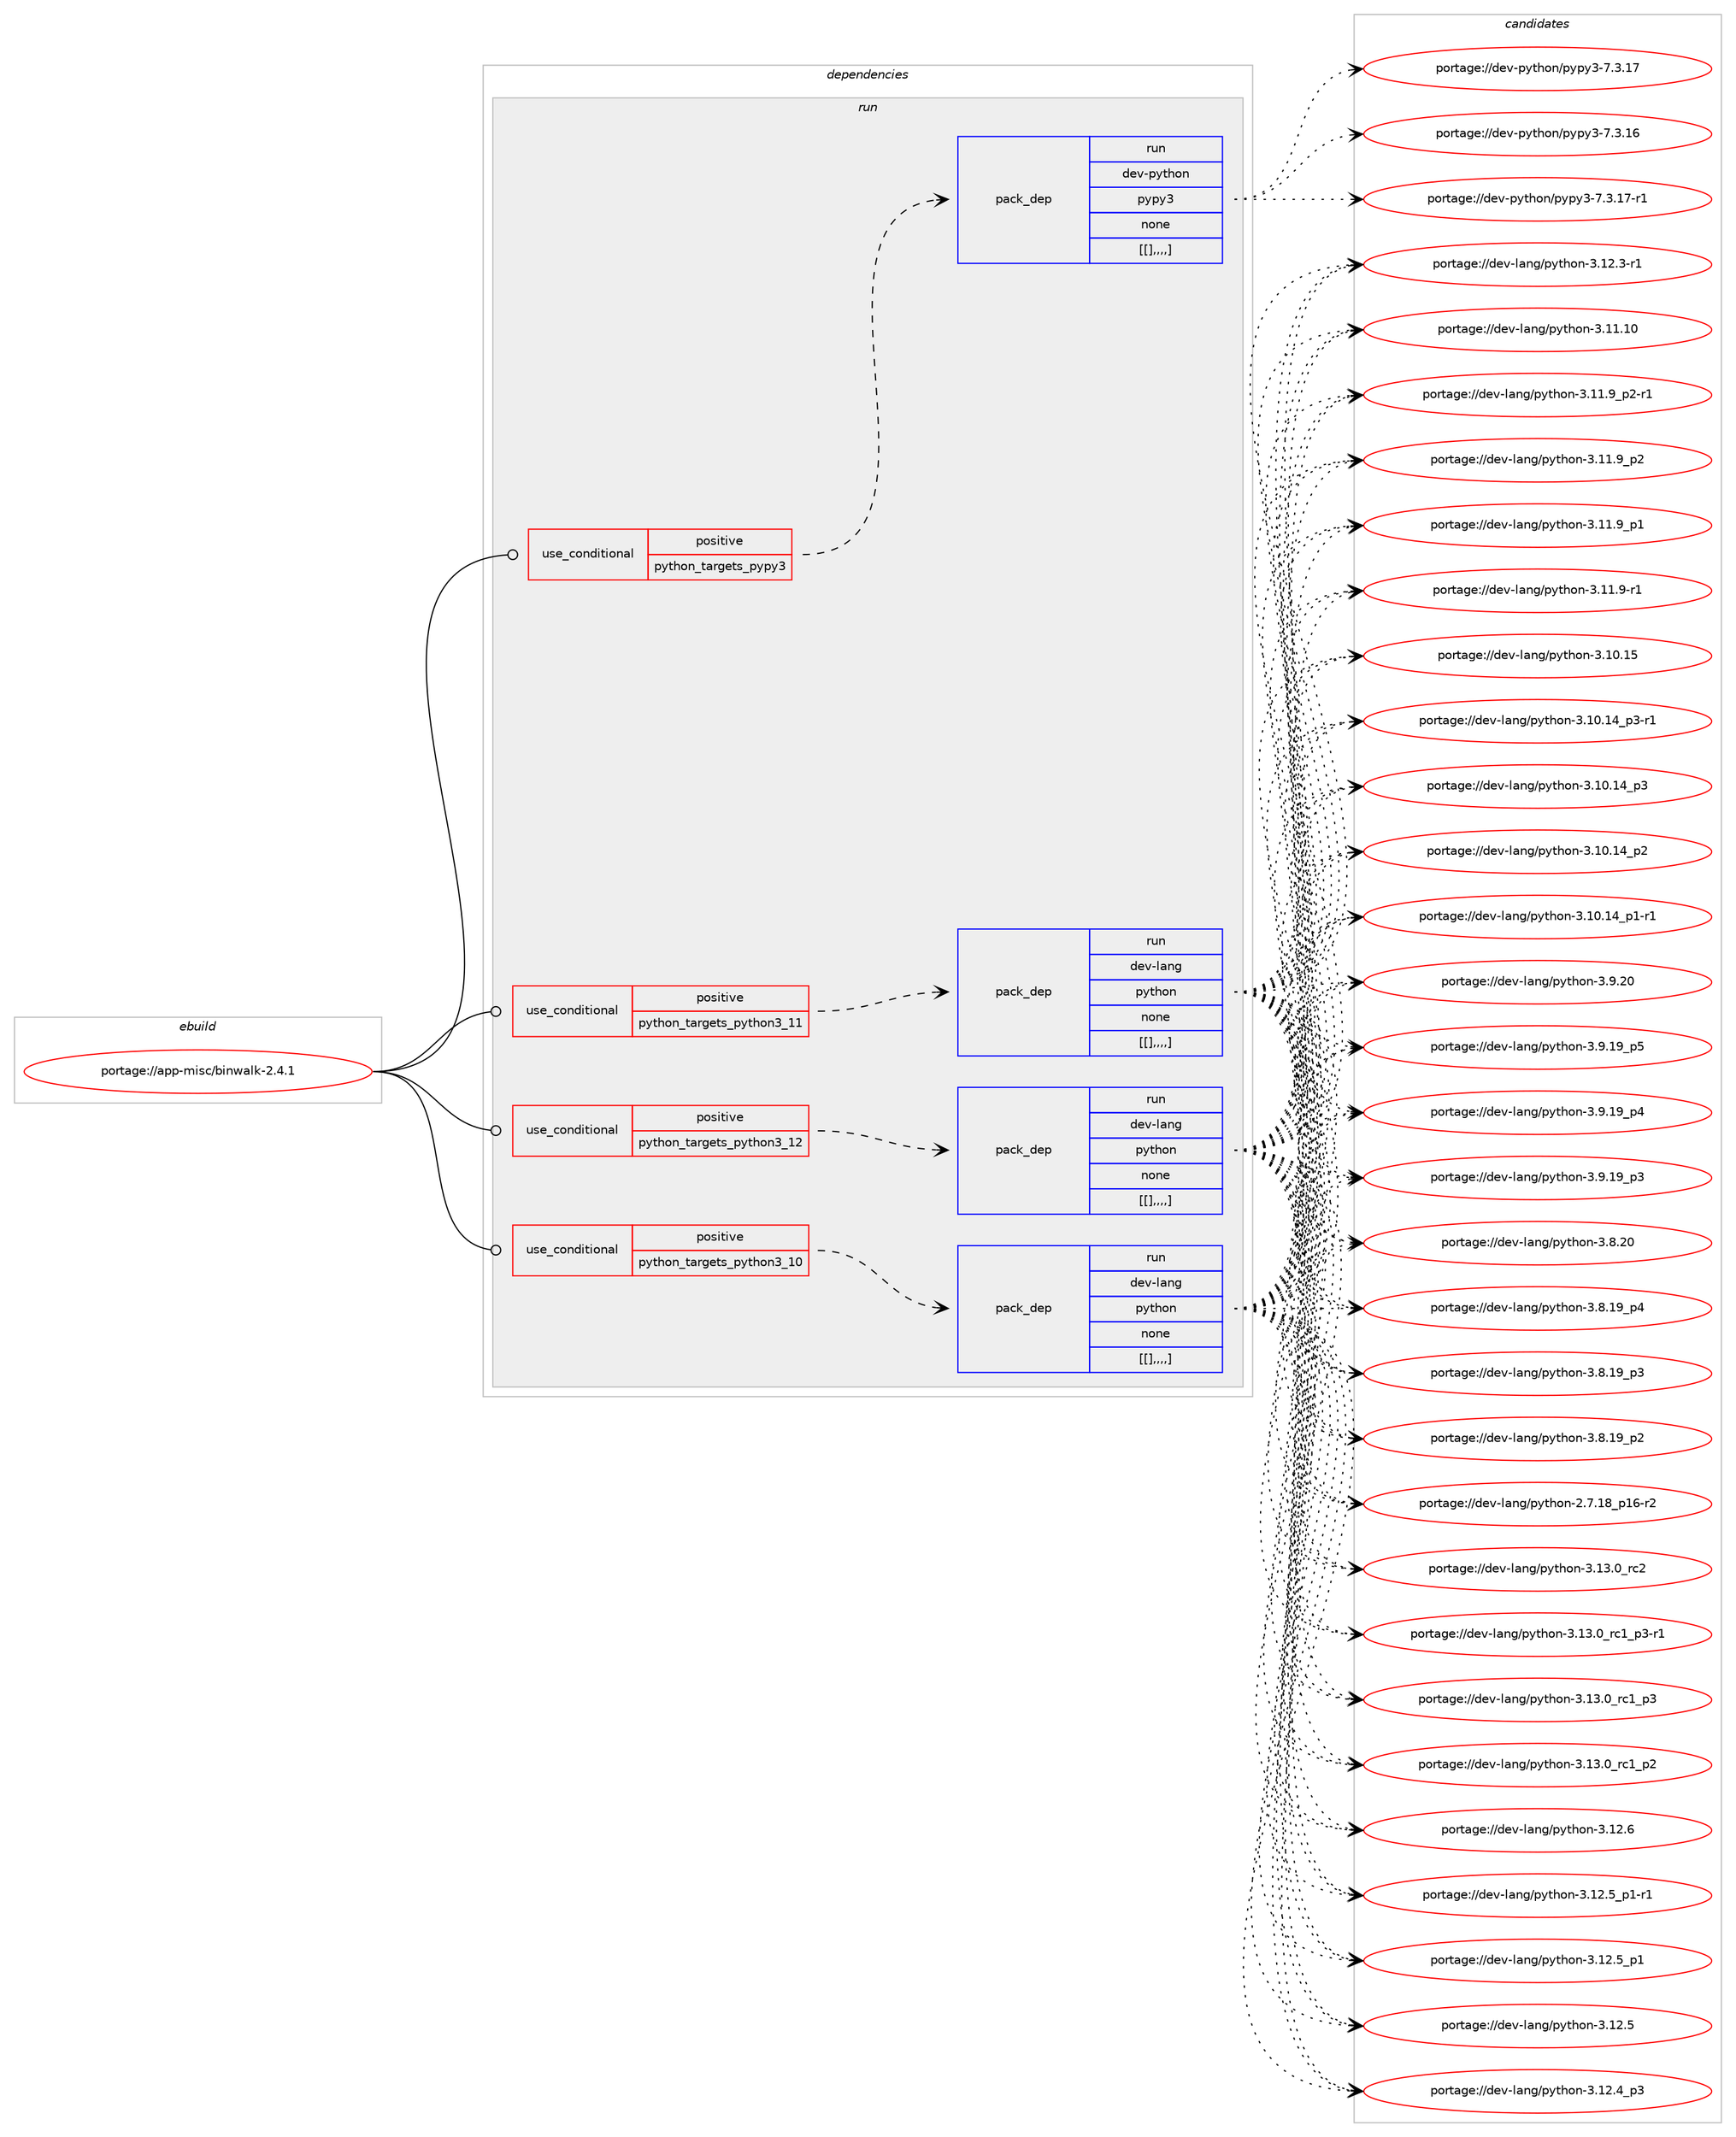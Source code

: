 digraph prolog {

# *************
# Graph options
# *************

newrank=true;
concentrate=true;
compound=true;
graph [rankdir=LR,fontname=Helvetica,fontsize=10,ranksep=1.5];#, ranksep=2.5, nodesep=0.2];
edge  [arrowhead=vee];
node  [fontname=Helvetica,fontsize=10];

# **********
# The ebuild
# **********

subgraph cluster_leftcol {
color=gray;
label=<<i>ebuild</i>>;
id [label="portage://app-misc/binwalk-2.4.1", color=red, width=4, href="../app-misc/binwalk-2.4.1.svg"];
}

# ****************
# The dependencies
# ****************

subgraph cluster_midcol {
color=gray;
label=<<i>dependencies</i>>;
subgraph cluster_compile {
fillcolor="#eeeeee";
style=filled;
label=<<i>compile</i>>;
}
subgraph cluster_compileandrun {
fillcolor="#eeeeee";
style=filled;
label=<<i>compile and run</i>>;
}
subgraph cluster_run {
fillcolor="#eeeeee";
style=filled;
label=<<i>run</i>>;
subgraph cond11732 {
dependency40249 [label=<<TABLE BORDER="0" CELLBORDER="1" CELLSPACING="0" CELLPADDING="4"><TR><TD ROWSPAN="3" CELLPADDING="10">use_conditional</TD></TR><TR><TD>positive</TD></TR><TR><TD>python_targets_pypy3</TD></TR></TABLE>>, shape=none, color=red];
subgraph pack28128 {
dependency40250 [label=<<TABLE BORDER="0" CELLBORDER="1" CELLSPACING="0" CELLPADDING="4" WIDTH="220"><TR><TD ROWSPAN="6" CELLPADDING="30">pack_dep</TD></TR><TR><TD WIDTH="110">run</TD></TR><TR><TD>dev-python</TD></TR><TR><TD>pypy3</TD></TR><TR><TD>none</TD></TR><TR><TD>[[],,,,]</TD></TR></TABLE>>, shape=none, color=blue];
}
dependency40249:e -> dependency40250:w [weight=20,style="dashed",arrowhead="vee"];
}
id:e -> dependency40249:w [weight=20,style="solid",arrowhead="odot"];
subgraph cond11733 {
dependency40251 [label=<<TABLE BORDER="0" CELLBORDER="1" CELLSPACING="0" CELLPADDING="4"><TR><TD ROWSPAN="3" CELLPADDING="10">use_conditional</TD></TR><TR><TD>positive</TD></TR><TR><TD>python_targets_python3_10</TD></TR></TABLE>>, shape=none, color=red];
subgraph pack28129 {
dependency40252 [label=<<TABLE BORDER="0" CELLBORDER="1" CELLSPACING="0" CELLPADDING="4" WIDTH="220"><TR><TD ROWSPAN="6" CELLPADDING="30">pack_dep</TD></TR><TR><TD WIDTH="110">run</TD></TR><TR><TD>dev-lang</TD></TR><TR><TD>python</TD></TR><TR><TD>none</TD></TR><TR><TD>[[],,,,]</TD></TR></TABLE>>, shape=none, color=blue];
}
dependency40251:e -> dependency40252:w [weight=20,style="dashed",arrowhead="vee"];
}
id:e -> dependency40251:w [weight=20,style="solid",arrowhead="odot"];
subgraph cond11734 {
dependency40253 [label=<<TABLE BORDER="0" CELLBORDER="1" CELLSPACING="0" CELLPADDING="4"><TR><TD ROWSPAN="3" CELLPADDING="10">use_conditional</TD></TR><TR><TD>positive</TD></TR><TR><TD>python_targets_python3_11</TD></TR></TABLE>>, shape=none, color=red];
subgraph pack28130 {
dependency40254 [label=<<TABLE BORDER="0" CELLBORDER="1" CELLSPACING="0" CELLPADDING="4" WIDTH="220"><TR><TD ROWSPAN="6" CELLPADDING="30">pack_dep</TD></TR><TR><TD WIDTH="110">run</TD></TR><TR><TD>dev-lang</TD></TR><TR><TD>python</TD></TR><TR><TD>none</TD></TR><TR><TD>[[],,,,]</TD></TR></TABLE>>, shape=none, color=blue];
}
dependency40253:e -> dependency40254:w [weight=20,style="dashed",arrowhead="vee"];
}
id:e -> dependency40253:w [weight=20,style="solid",arrowhead="odot"];
subgraph cond11735 {
dependency40255 [label=<<TABLE BORDER="0" CELLBORDER="1" CELLSPACING="0" CELLPADDING="4"><TR><TD ROWSPAN="3" CELLPADDING="10">use_conditional</TD></TR><TR><TD>positive</TD></TR><TR><TD>python_targets_python3_12</TD></TR></TABLE>>, shape=none, color=red];
subgraph pack28131 {
dependency40256 [label=<<TABLE BORDER="0" CELLBORDER="1" CELLSPACING="0" CELLPADDING="4" WIDTH="220"><TR><TD ROWSPAN="6" CELLPADDING="30">pack_dep</TD></TR><TR><TD WIDTH="110">run</TD></TR><TR><TD>dev-lang</TD></TR><TR><TD>python</TD></TR><TR><TD>none</TD></TR><TR><TD>[[],,,,]</TD></TR></TABLE>>, shape=none, color=blue];
}
dependency40255:e -> dependency40256:w [weight=20,style="dashed",arrowhead="vee"];
}
id:e -> dependency40255:w [weight=20,style="solid",arrowhead="odot"];
}
}

# **************
# The candidates
# **************

subgraph cluster_choices {
rank=same;
color=gray;
label=<<i>candidates</i>>;

subgraph choice28128 {
color=black;
nodesep=1;
choice100101118451121211161041111104711212111212151455546514649554511449 [label="portage://dev-python/pypy3-7.3.17-r1", color=red, width=4,href="../dev-python/pypy3-7.3.17-r1.svg"];
choice10010111845112121116104111110471121211121215145554651464955 [label="portage://dev-python/pypy3-7.3.17", color=red, width=4,href="../dev-python/pypy3-7.3.17.svg"];
choice10010111845112121116104111110471121211121215145554651464954 [label="portage://dev-python/pypy3-7.3.16", color=red, width=4,href="../dev-python/pypy3-7.3.16.svg"];
dependency40250:e -> choice100101118451121211161041111104711212111212151455546514649554511449:w [style=dotted,weight="100"];
dependency40250:e -> choice10010111845112121116104111110471121211121215145554651464955:w [style=dotted,weight="100"];
dependency40250:e -> choice10010111845112121116104111110471121211121215145554651464954:w [style=dotted,weight="100"];
}
subgraph choice28129 {
color=black;
nodesep=1;
choice10010111845108971101034711212111610411111045514649514648951149950 [label="portage://dev-lang/python-3.13.0_rc2", color=red, width=4,href="../dev-lang/python-3.13.0_rc2.svg"];
choice1001011184510897110103471121211161041111104551464951464895114994995112514511449 [label="portage://dev-lang/python-3.13.0_rc1_p3-r1", color=red, width=4,href="../dev-lang/python-3.13.0_rc1_p3-r1.svg"];
choice100101118451089711010347112121116104111110455146495146489511499499511251 [label="portage://dev-lang/python-3.13.0_rc1_p3", color=red, width=4,href="../dev-lang/python-3.13.0_rc1_p3.svg"];
choice100101118451089711010347112121116104111110455146495146489511499499511250 [label="portage://dev-lang/python-3.13.0_rc1_p2", color=red, width=4,href="../dev-lang/python-3.13.0_rc1_p2.svg"];
choice10010111845108971101034711212111610411111045514649504654 [label="portage://dev-lang/python-3.12.6", color=red, width=4,href="../dev-lang/python-3.12.6.svg"];
choice1001011184510897110103471121211161041111104551464950465395112494511449 [label="portage://dev-lang/python-3.12.5_p1-r1", color=red, width=4,href="../dev-lang/python-3.12.5_p1-r1.svg"];
choice100101118451089711010347112121116104111110455146495046539511249 [label="portage://dev-lang/python-3.12.5_p1", color=red, width=4,href="../dev-lang/python-3.12.5_p1.svg"];
choice10010111845108971101034711212111610411111045514649504653 [label="portage://dev-lang/python-3.12.5", color=red, width=4,href="../dev-lang/python-3.12.5.svg"];
choice100101118451089711010347112121116104111110455146495046529511251 [label="portage://dev-lang/python-3.12.4_p3", color=red, width=4,href="../dev-lang/python-3.12.4_p3.svg"];
choice100101118451089711010347112121116104111110455146495046514511449 [label="portage://dev-lang/python-3.12.3-r1", color=red, width=4,href="../dev-lang/python-3.12.3-r1.svg"];
choice1001011184510897110103471121211161041111104551464949464948 [label="portage://dev-lang/python-3.11.10", color=red, width=4,href="../dev-lang/python-3.11.10.svg"];
choice1001011184510897110103471121211161041111104551464949465795112504511449 [label="portage://dev-lang/python-3.11.9_p2-r1", color=red, width=4,href="../dev-lang/python-3.11.9_p2-r1.svg"];
choice100101118451089711010347112121116104111110455146494946579511250 [label="portage://dev-lang/python-3.11.9_p2", color=red, width=4,href="../dev-lang/python-3.11.9_p2.svg"];
choice100101118451089711010347112121116104111110455146494946579511249 [label="portage://dev-lang/python-3.11.9_p1", color=red, width=4,href="../dev-lang/python-3.11.9_p1.svg"];
choice100101118451089711010347112121116104111110455146494946574511449 [label="portage://dev-lang/python-3.11.9-r1", color=red, width=4,href="../dev-lang/python-3.11.9-r1.svg"];
choice1001011184510897110103471121211161041111104551464948464953 [label="portage://dev-lang/python-3.10.15", color=red, width=4,href="../dev-lang/python-3.10.15.svg"];
choice100101118451089711010347112121116104111110455146494846495295112514511449 [label="portage://dev-lang/python-3.10.14_p3-r1", color=red, width=4,href="../dev-lang/python-3.10.14_p3-r1.svg"];
choice10010111845108971101034711212111610411111045514649484649529511251 [label="portage://dev-lang/python-3.10.14_p3", color=red, width=4,href="../dev-lang/python-3.10.14_p3.svg"];
choice10010111845108971101034711212111610411111045514649484649529511250 [label="portage://dev-lang/python-3.10.14_p2", color=red, width=4,href="../dev-lang/python-3.10.14_p2.svg"];
choice100101118451089711010347112121116104111110455146494846495295112494511449 [label="portage://dev-lang/python-3.10.14_p1-r1", color=red, width=4,href="../dev-lang/python-3.10.14_p1-r1.svg"];
choice10010111845108971101034711212111610411111045514657465048 [label="portage://dev-lang/python-3.9.20", color=red, width=4,href="../dev-lang/python-3.9.20.svg"];
choice100101118451089711010347112121116104111110455146574649579511253 [label="portage://dev-lang/python-3.9.19_p5", color=red, width=4,href="../dev-lang/python-3.9.19_p5.svg"];
choice100101118451089711010347112121116104111110455146574649579511252 [label="portage://dev-lang/python-3.9.19_p4", color=red, width=4,href="../dev-lang/python-3.9.19_p4.svg"];
choice100101118451089711010347112121116104111110455146574649579511251 [label="portage://dev-lang/python-3.9.19_p3", color=red, width=4,href="../dev-lang/python-3.9.19_p3.svg"];
choice10010111845108971101034711212111610411111045514656465048 [label="portage://dev-lang/python-3.8.20", color=red, width=4,href="../dev-lang/python-3.8.20.svg"];
choice100101118451089711010347112121116104111110455146564649579511252 [label="portage://dev-lang/python-3.8.19_p4", color=red, width=4,href="../dev-lang/python-3.8.19_p4.svg"];
choice100101118451089711010347112121116104111110455146564649579511251 [label="portage://dev-lang/python-3.8.19_p3", color=red, width=4,href="../dev-lang/python-3.8.19_p3.svg"];
choice100101118451089711010347112121116104111110455146564649579511250 [label="portage://dev-lang/python-3.8.19_p2", color=red, width=4,href="../dev-lang/python-3.8.19_p2.svg"];
choice100101118451089711010347112121116104111110455046554649569511249544511450 [label="portage://dev-lang/python-2.7.18_p16-r2", color=red, width=4,href="../dev-lang/python-2.7.18_p16-r2.svg"];
dependency40252:e -> choice10010111845108971101034711212111610411111045514649514648951149950:w [style=dotted,weight="100"];
dependency40252:e -> choice1001011184510897110103471121211161041111104551464951464895114994995112514511449:w [style=dotted,weight="100"];
dependency40252:e -> choice100101118451089711010347112121116104111110455146495146489511499499511251:w [style=dotted,weight="100"];
dependency40252:e -> choice100101118451089711010347112121116104111110455146495146489511499499511250:w [style=dotted,weight="100"];
dependency40252:e -> choice10010111845108971101034711212111610411111045514649504654:w [style=dotted,weight="100"];
dependency40252:e -> choice1001011184510897110103471121211161041111104551464950465395112494511449:w [style=dotted,weight="100"];
dependency40252:e -> choice100101118451089711010347112121116104111110455146495046539511249:w [style=dotted,weight="100"];
dependency40252:e -> choice10010111845108971101034711212111610411111045514649504653:w [style=dotted,weight="100"];
dependency40252:e -> choice100101118451089711010347112121116104111110455146495046529511251:w [style=dotted,weight="100"];
dependency40252:e -> choice100101118451089711010347112121116104111110455146495046514511449:w [style=dotted,weight="100"];
dependency40252:e -> choice1001011184510897110103471121211161041111104551464949464948:w [style=dotted,weight="100"];
dependency40252:e -> choice1001011184510897110103471121211161041111104551464949465795112504511449:w [style=dotted,weight="100"];
dependency40252:e -> choice100101118451089711010347112121116104111110455146494946579511250:w [style=dotted,weight="100"];
dependency40252:e -> choice100101118451089711010347112121116104111110455146494946579511249:w [style=dotted,weight="100"];
dependency40252:e -> choice100101118451089711010347112121116104111110455146494946574511449:w [style=dotted,weight="100"];
dependency40252:e -> choice1001011184510897110103471121211161041111104551464948464953:w [style=dotted,weight="100"];
dependency40252:e -> choice100101118451089711010347112121116104111110455146494846495295112514511449:w [style=dotted,weight="100"];
dependency40252:e -> choice10010111845108971101034711212111610411111045514649484649529511251:w [style=dotted,weight="100"];
dependency40252:e -> choice10010111845108971101034711212111610411111045514649484649529511250:w [style=dotted,weight="100"];
dependency40252:e -> choice100101118451089711010347112121116104111110455146494846495295112494511449:w [style=dotted,weight="100"];
dependency40252:e -> choice10010111845108971101034711212111610411111045514657465048:w [style=dotted,weight="100"];
dependency40252:e -> choice100101118451089711010347112121116104111110455146574649579511253:w [style=dotted,weight="100"];
dependency40252:e -> choice100101118451089711010347112121116104111110455146574649579511252:w [style=dotted,weight="100"];
dependency40252:e -> choice100101118451089711010347112121116104111110455146574649579511251:w [style=dotted,weight="100"];
dependency40252:e -> choice10010111845108971101034711212111610411111045514656465048:w [style=dotted,weight="100"];
dependency40252:e -> choice100101118451089711010347112121116104111110455146564649579511252:w [style=dotted,weight="100"];
dependency40252:e -> choice100101118451089711010347112121116104111110455146564649579511251:w [style=dotted,weight="100"];
dependency40252:e -> choice100101118451089711010347112121116104111110455146564649579511250:w [style=dotted,weight="100"];
dependency40252:e -> choice100101118451089711010347112121116104111110455046554649569511249544511450:w [style=dotted,weight="100"];
}
subgraph choice28130 {
color=black;
nodesep=1;
choice10010111845108971101034711212111610411111045514649514648951149950 [label="portage://dev-lang/python-3.13.0_rc2", color=red, width=4,href="../dev-lang/python-3.13.0_rc2.svg"];
choice1001011184510897110103471121211161041111104551464951464895114994995112514511449 [label="portage://dev-lang/python-3.13.0_rc1_p3-r1", color=red, width=4,href="../dev-lang/python-3.13.0_rc1_p3-r1.svg"];
choice100101118451089711010347112121116104111110455146495146489511499499511251 [label="portage://dev-lang/python-3.13.0_rc1_p3", color=red, width=4,href="../dev-lang/python-3.13.0_rc1_p3.svg"];
choice100101118451089711010347112121116104111110455146495146489511499499511250 [label="portage://dev-lang/python-3.13.0_rc1_p2", color=red, width=4,href="../dev-lang/python-3.13.0_rc1_p2.svg"];
choice10010111845108971101034711212111610411111045514649504654 [label="portage://dev-lang/python-3.12.6", color=red, width=4,href="../dev-lang/python-3.12.6.svg"];
choice1001011184510897110103471121211161041111104551464950465395112494511449 [label="portage://dev-lang/python-3.12.5_p1-r1", color=red, width=4,href="../dev-lang/python-3.12.5_p1-r1.svg"];
choice100101118451089711010347112121116104111110455146495046539511249 [label="portage://dev-lang/python-3.12.5_p1", color=red, width=4,href="../dev-lang/python-3.12.5_p1.svg"];
choice10010111845108971101034711212111610411111045514649504653 [label="portage://dev-lang/python-3.12.5", color=red, width=4,href="../dev-lang/python-3.12.5.svg"];
choice100101118451089711010347112121116104111110455146495046529511251 [label="portage://dev-lang/python-3.12.4_p3", color=red, width=4,href="../dev-lang/python-3.12.4_p3.svg"];
choice100101118451089711010347112121116104111110455146495046514511449 [label="portage://dev-lang/python-3.12.3-r1", color=red, width=4,href="../dev-lang/python-3.12.3-r1.svg"];
choice1001011184510897110103471121211161041111104551464949464948 [label="portage://dev-lang/python-3.11.10", color=red, width=4,href="../dev-lang/python-3.11.10.svg"];
choice1001011184510897110103471121211161041111104551464949465795112504511449 [label="portage://dev-lang/python-3.11.9_p2-r1", color=red, width=4,href="../dev-lang/python-3.11.9_p2-r1.svg"];
choice100101118451089711010347112121116104111110455146494946579511250 [label="portage://dev-lang/python-3.11.9_p2", color=red, width=4,href="../dev-lang/python-3.11.9_p2.svg"];
choice100101118451089711010347112121116104111110455146494946579511249 [label="portage://dev-lang/python-3.11.9_p1", color=red, width=4,href="../dev-lang/python-3.11.9_p1.svg"];
choice100101118451089711010347112121116104111110455146494946574511449 [label="portage://dev-lang/python-3.11.9-r1", color=red, width=4,href="../dev-lang/python-3.11.9-r1.svg"];
choice1001011184510897110103471121211161041111104551464948464953 [label="portage://dev-lang/python-3.10.15", color=red, width=4,href="../dev-lang/python-3.10.15.svg"];
choice100101118451089711010347112121116104111110455146494846495295112514511449 [label="portage://dev-lang/python-3.10.14_p3-r1", color=red, width=4,href="../dev-lang/python-3.10.14_p3-r1.svg"];
choice10010111845108971101034711212111610411111045514649484649529511251 [label="portage://dev-lang/python-3.10.14_p3", color=red, width=4,href="../dev-lang/python-3.10.14_p3.svg"];
choice10010111845108971101034711212111610411111045514649484649529511250 [label="portage://dev-lang/python-3.10.14_p2", color=red, width=4,href="../dev-lang/python-3.10.14_p2.svg"];
choice100101118451089711010347112121116104111110455146494846495295112494511449 [label="portage://dev-lang/python-3.10.14_p1-r1", color=red, width=4,href="../dev-lang/python-3.10.14_p1-r1.svg"];
choice10010111845108971101034711212111610411111045514657465048 [label="portage://dev-lang/python-3.9.20", color=red, width=4,href="../dev-lang/python-3.9.20.svg"];
choice100101118451089711010347112121116104111110455146574649579511253 [label="portage://dev-lang/python-3.9.19_p5", color=red, width=4,href="../dev-lang/python-3.9.19_p5.svg"];
choice100101118451089711010347112121116104111110455146574649579511252 [label="portage://dev-lang/python-3.9.19_p4", color=red, width=4,href="../dev-lang/python-3.9.19_p4.svg"];
choice100101118451089711010347112121116104111110455146574649579511251 [label="portage://dev-lang/python-3.9.19_p3", color=red, width=4,href="../dev-lang/python-3.9.19_p3.svg"];
choice10010111845108971101034711212111610411111045514656465048 [label="portage://dev-lang/python-3.8.20", color=red, width=4,href="../dev-lang/python-3.8.20.svg"];
choice100101118451089711010347112121116104111110455146564649579511252 [label="portage://dev-lang/python-3.8.19_p4", color=red, width=4,href="../dev-lang/python-3.8.19_p4.svg"];
choice100101118451089711010347112121116104111110455146564649579511251 [label="portage://dev-lang/python-3.8.19_p3", color=red, width=4,href="../dev-lang/python-3.8.19_p3.svg"];
choice100101118451089711010347112121116104111110455146564649579511250 [label="portage://dev-lang/python-3.8.19_p2", color=red, width=4,href="../dev-lang/python-3.8.19_p2.svg"];
choice100101118451089711010347112121116104111110455046554649569511249544511450 [label="portage://dev-lang/python-2.7.18_p16-r2", color=red, width=4,href="../dev-lang/python-2.7.18_p16-r2.svg"];
dependency40254:e -> choice10010111845108971101034711212111610411111045514649514648951149950:w [style=dotted,weight="100"];
dependency40254:e -> choice1001011184510897110103471121211161041111104551464951464895114994995112514511449:w [style=dotted,weight="100"];
dependency40254:e -> choice100101118451089711010347112121116104111110455146495146489511499499511251:w [style=dotted,weight="100"];
dependency40254:e -> choice100101118451089711010347112121116104111110455146495146489511499499511250:w [style=dotted,weight="100"];
dependency40254:e -> choice10010111845108971101034711212111610411111045514649504654:w [style=dotted,weight="100"];
dependency40254:e -> choice1001011184510897110103471121211161041111104551464950465395112494511449:w [style=dotted,weight="100"];
dependency40254:e -> choice100101118451089711010347112121116104111110455146495046539511249:w [style=dotted,weight="100"];
dependency40254:e -> choice10010111845108971101034711212111610411111045514649504653:w [style=dotted,weight="100"];
dependency40254:e -> choice100101118451089711010347112121116104111110455146495046529511251:w [style=dotted,weight="100"];
dependency40254:e -> choice100101118451089711010347112121116104111110455146495046514511449:w [style=dotted,weight="100"];
dependency40254:e -> choice1001011184510897110103471121211161041111104551464949464948:w [style=dotted,weight="100"];
dependency40254:e -> choice1001011184510897110103471121211161041111104551464949465795112504511449:w [style=dotted,weight="100"];
dependency40254:e -> choice100101118451089711010347112121116104111110455146494946579511250:w [style=dotted,weight="100"];
dependency40254:e -> choice100101118451089711010347112121116104111110455146494946579511249:w [style=dotted,weight="100"];
dependency40254:e -> choice100101118451089711010347112121116104111110455146494946574511449:w [style=dotted,weight="100"];
dependency40254:e -> choice1001011184510897110103471121211161041111104551464948464953:w [style=dotted,weight="100"];
dependency40254:e -> choice100101118451089711010347112121116104111110455146494846495295112514511449:w [style=dotted,weight="100"];
dependency40254:e -> choice10010111845108971101034711212111610411111045514649484649529511251:w [style=dotted,weight="100"];
dependency40254:e -> choice10010111845108971101034711212111610411111045514649484649529511250:w [style=dotted,weight="100"];
dependency40254:e -> choice100101118451089711010347112121116104111110455146494846495295112494511449:w [style=dotted,weight="100"];
dependency40254:e -> choice10010111845108971101034711212111610411111045514657465048:w [style=dotted,weight="100"];
dependency40254:e -> choice100101118451089711010347112121116104111110455146574649579511253:w [style=dotted,weight="100"];
dependency40254:e -> choice100101118451089711010347112121116104111110455146574649579511252:w [style=dotted,weight="100"];
dependency40254:e -> choice100101118451089711010347112121116104111110455146574649579511251:w [style=dotted,weight="100"];
dependency40254:e -> choice10010111845108971101034711212111610411111045514656465048:w [style=dotted,weight="100"];
dependency40254:e -> choice100101118451089711010347112121116104111110455146564649579511252:w [style=dotted,weight="100"];
dependency40254:e -> choice100101118451089711010347112121116104111110455146564649579511251:w [style=dotted,weight="100"];
dependency40254:e -> choice100101118451089711010347112121116104111110455146564649579511250:w [style=dotted,weight="100"];
dependency40254:e -> choice100101118451089711010347112121116104111110455046554649569511249544511450:w [style=dotted,weight="100"];
}
subgraph choice28131 {
color=black;
nodesep=1;
choice10010111845108971101034711212111610411111045514649514648951149950 [label="portage://dev-lang/python-3.13.0_rc2", color=red, width=4,href="../dev-lang/python-3.13.0_rc2.svg"];
choice1001011184510897110103471121211161041111104551464951464895114994995112514511449 [label="portage://dev-lang/python-3.13.0_rc1_p3-r1", color=red, width=4,href="../dev-lang/python-3.13.0_rc1_p3-r1.svg"];
choice100101118451089711010347112121116104111110455146495146489511499499511251 [label="portage://dev-lang/python-3.13.0_rc1_p3", color=red, width=4,href="../dev-lang/python-3.13.0_rc1_p3.svg"];
choice100101118451089711010347112121116104111110455146495146489511499499511250 [label="portage://dev-lang/python-3.13.0_rc1_p2", color=red, width=4,href="../dev-lang/python-3.13.0_rc1_p2.svg"];
choice10010111845108971101034711212111610411111045514649504654 [label="portage://dev-lang/python-3.12.6", color=red, width=4,href="../dev-lang/python-3.12.6.svg"];
choice1001011184510897110103471121211161041111104551464950465395112494511449 [label="portage://dev-lang/python-3.12.5_p1-r1", color=red, width=4,href="../dev-lang/python-3.12.5_p1-r1.svg"];
choice100101118451089711010347112121116104111110455146495046539511249 [label="portage://dev-lang/python-3.12.5_p1", color=red, width=4,href="../dev-lang/python-3.12.5_p1.svg"];
choice10010111845108971101034711212111610411111045514649504653 [label="portage://dev-lang/python-3.12.5", color=red, width=4,href="../dev-lang/python-3.12.5.svg"];
choice100101118451089711010347112121116104111110455146495046529511251 [label="portage://dev-lang/python-3.12.4_p3", color=red, width=4,href="../dev-lang/python-3.12.4_p3.svg"];
choice100101118451089711010347112121116104111110455146495046514511449 [label="portage://dev-lang/python-3.12.3-r1", color=red, width=4,href="../dev-lang/python-3.12.3-r1.svg"];
choice1001011184510897110103471121211161041111104551464949464948 [label="portage://dev-lang/python-3.11.10", color=red, width=4,href="../dev-lang/python-3.11.10.svg"];
choice1001011184510897110103471121211161041111104551464949465795112504511449 [label="portage://dev-lang/python-3.11.9_p2-r1", color=red, width=4,href="../dev-lang/python-3.11.9_p2-r1.svg"];
choice100101118451089711010347112121116104111110455146494946579511250 [label="portage://dev-lang/python-3.11.9_p2", color=red, width=4,href="../dev-lang/python-3.11.9_p2.svg"];
choice100101118451089711010347112121116104111110455146494946579511249 [label="portage://dev-lang/python-3.11.9_p1", color=red, width=4,href="../dev-lang/python-3.11.9_p1.svg"];
choice100101118451089711010347112121116104111110455146494946574511449 [label="portage://dev-lang/python-3.11.9-r1", color=red, width=4,href="../dev-lang/python-3.11.9-r1.svg"];
choice1001011184510897110103471121211161041111104551464948464953 [label="portage://dev-lang/python-3.10.15", color=red, width=4,href="../dev-lang/python-3.10.15.svg"];
choice100101118451089711010347112121116104111110455146494846495295112514511449 [label="portage://dev-lang/python-3.10.14_p3-r1", color=red, width=4,href="../dev-lang/python-3.10.14_p3-r1.svg"];
choice10010111845108971101034711212111610411111045514649484649529511251 [label="portage://dev-lang/python-3.10.14_p3", color=red, width=4,href="../dev-lang/python-3.10.14_p3.svg"];
choice10010111845108971101034711212111610411111045514649484649529511250 [label="portage://dev-lang/python-3.10.14_p2", color=red, width=4,href="../dev-lang/python-3.10.14_p2.svg"];
choice100101118451089711010347112121116104111110455146494846495295112494511449 [label="portage://dev-lang/python-3.10.14_p1-r1", color=red, width=4,href="../dev-lang/python-3.10.14_p1-r1.svg"];
choice10010111845108971101034711212111610411111045514657465048 [label="portage://dev-lang/python-3.9.20", color=red, width=4,href="../dev-lang/python-3.9.20.svg"];
choice100101118451089711010347112121116104111110455146574649579511253 [label="portage://dev-lang/python-3.9.19_p5", color=red, width=4,href="../dev-lang/python-3.9.19_p5.svg"];
choice100101118451089711010347112121116104111110455146574649579511252 [label="portage://dev-lang/python-3.9.19_p4", color=red, width=4,href="../dev-lang/python-3.9.19_p4.svg"];
choice100101118451089711010347112121116104111110455146574649579511251 [label="portage://dev-lang/python-3.9.19_p3", color=red, width=4,href="../dev-lang/python-3.9.19_p3.svg"];
choice10010111845108971101034711212111610411111045514656465048 [label="portage://dev-lang/python-3.8.20", color=red, width=4,href="../dev-lang/python-3.8.20.svg"];
choice100101118451089711010347112121116104111110455146564649579511252 [label="portage://dev-lang/python-3.8.19_p4", color=red, width=4,href="../dev-lang/python-3.8.19_p4.svg"];
choice100101118451089711010347112121116104111110455146564649579511251 [label="portage://dev-lang/python-3.8.19_p3", color=red, width=4,href="../dev-lang/python-3.8.19_p3.svg"];
choice100101118451089711010347112121116104111110455146564649579511250 [label="portage://dev-lang/python-3.8.19_p2", color=red, width=4,href="../dev-lang/python-3.8.19_p2.svg"];
choice100101118451089711010347112121116104111110455046554649569511249544511450 [label="portage://dev-lang/python-2.7.18_p16-r2", color=red, width=4,href="../dev-lang/python-2.7.18_p16-r2.svg"];
dependency40256:e -> choice10010111845108971101034711212111610411111045514649514648951149950:w [style=dotted,weight="100"];
dependency40256:e -> choice1001011184510897110103471121211161041111104551464951464895114994995112514511449:w [style=dotted,weight="100"];
dependency40256:e -> choice100101118451089711010347112121116104111110455146495146489511499499511251:w [style=dotted,weight="100"];
dependency40256:e -> choice100101118451089711010347112121116104111110455146495146489511499499511250:w [style=dotted,weight="100"];
dependency40256:e -> choice10010111845108971101034711212111610411111045514649504654:w [style=dotted,weight="100"];
dependency40256:e -> choice1001011184510897110103471121211161041111104551464950465395112494511449:w [style=dotted,weight="100"];
dependency40256:e -> choice100101118451089711010347112121116104111110455146495046539511249:w [style=dotted,weight="100"];
dependency40256:e -> choice10010111845108971101034711212111610411111045514649504653:w [style=dotted,weight="100"];
dependency40256:e -> choice100101118451089711010347112121116104111110455146495046529511251:w [style=dotted,weight="100"];
dependency40256:e -> choice100101118451089711010347112121116104111110455146495046514511449:w [style=dotted,weight="100"];
dependency40256:e -> choice1001011184510897110103471121211161041111104551464949464948:w [style=dotted,weight="100"];
dependency40256:e -> choice1001011184510897110103471121211161041111104551464949465795112504511449:w [style=dotted,weight="100"];
dependency40256:e -> choice100101118451089711010347112121116104111110455146494946579511250:w [style=dotted,weight="100"];
dependency40256:e -> choice100101118451089711010347112121116104111110455146494946579511249:w [style=dotted,weight="100"];
dependency40256:e -> choice100101118451089711010347112121116104111110455146494946574511449:w [style=dotted,weight="100"];
dependency40256:e -> choice1001011184510897110103471121211161041111104551464948464953:w [style=dotted,weight="100"];
dependency40256:e -> choice100101118451089711010347112121116104111110455146494846495295112514511449:w [style=dotted,weight="100"];
dependency40256:e -> choice10010111845108971101034711212111610411111045514649484649529511251:w [style=dotted,weight="100"];
dependency40256:e -> choice10010111845108971101034711212111610411111045514649484649529511250:w [style=dotted,weight="100"];
dependency40256:e -> choice100101118451089711010347112121116104111110455146494846495295112494511449:w [style=dotted,weight="100"];
dependency40256:e -> choice10010111845108971101034711212111610411111045514657465048:w [style=dotted,weight="100"];
dependency40256:e -> choice100101118451089711010347112121116104111110455146574649579511253:w [style=dotted,weight="100"];
dependency40256:e -> choice100101118451089711010347112121116104111110455146574649579511252:w [style=dotted,weight="100"];
dependency40256:e -> choice100101118451089711010347112121116104111110455146574649579511251:w [style=dotted,weight="100"];
dependency40256:e -> choice10010111845108971101034711212111610411111045514656465048:w [style=dotted,weight="100"];
dependency40256:e -> choice100101118451089711010347112121116104111110455146564649579511252:w [style=dotted,weight="100"];
dependency40256:e -> choice100101118451089711010347112121116104111110455146564649579511251:w [style=dotted,weight="100"];
dependency40256:e -> choice100101118451089711010347112121116104111110455146564649579511250:w [style=dotted,weight="100"];
dependency40256:e -> choice100101118451089711010347112121116104111110455046554649569511249544511450:w [style=dotted,weight="100"];
}
}

}
